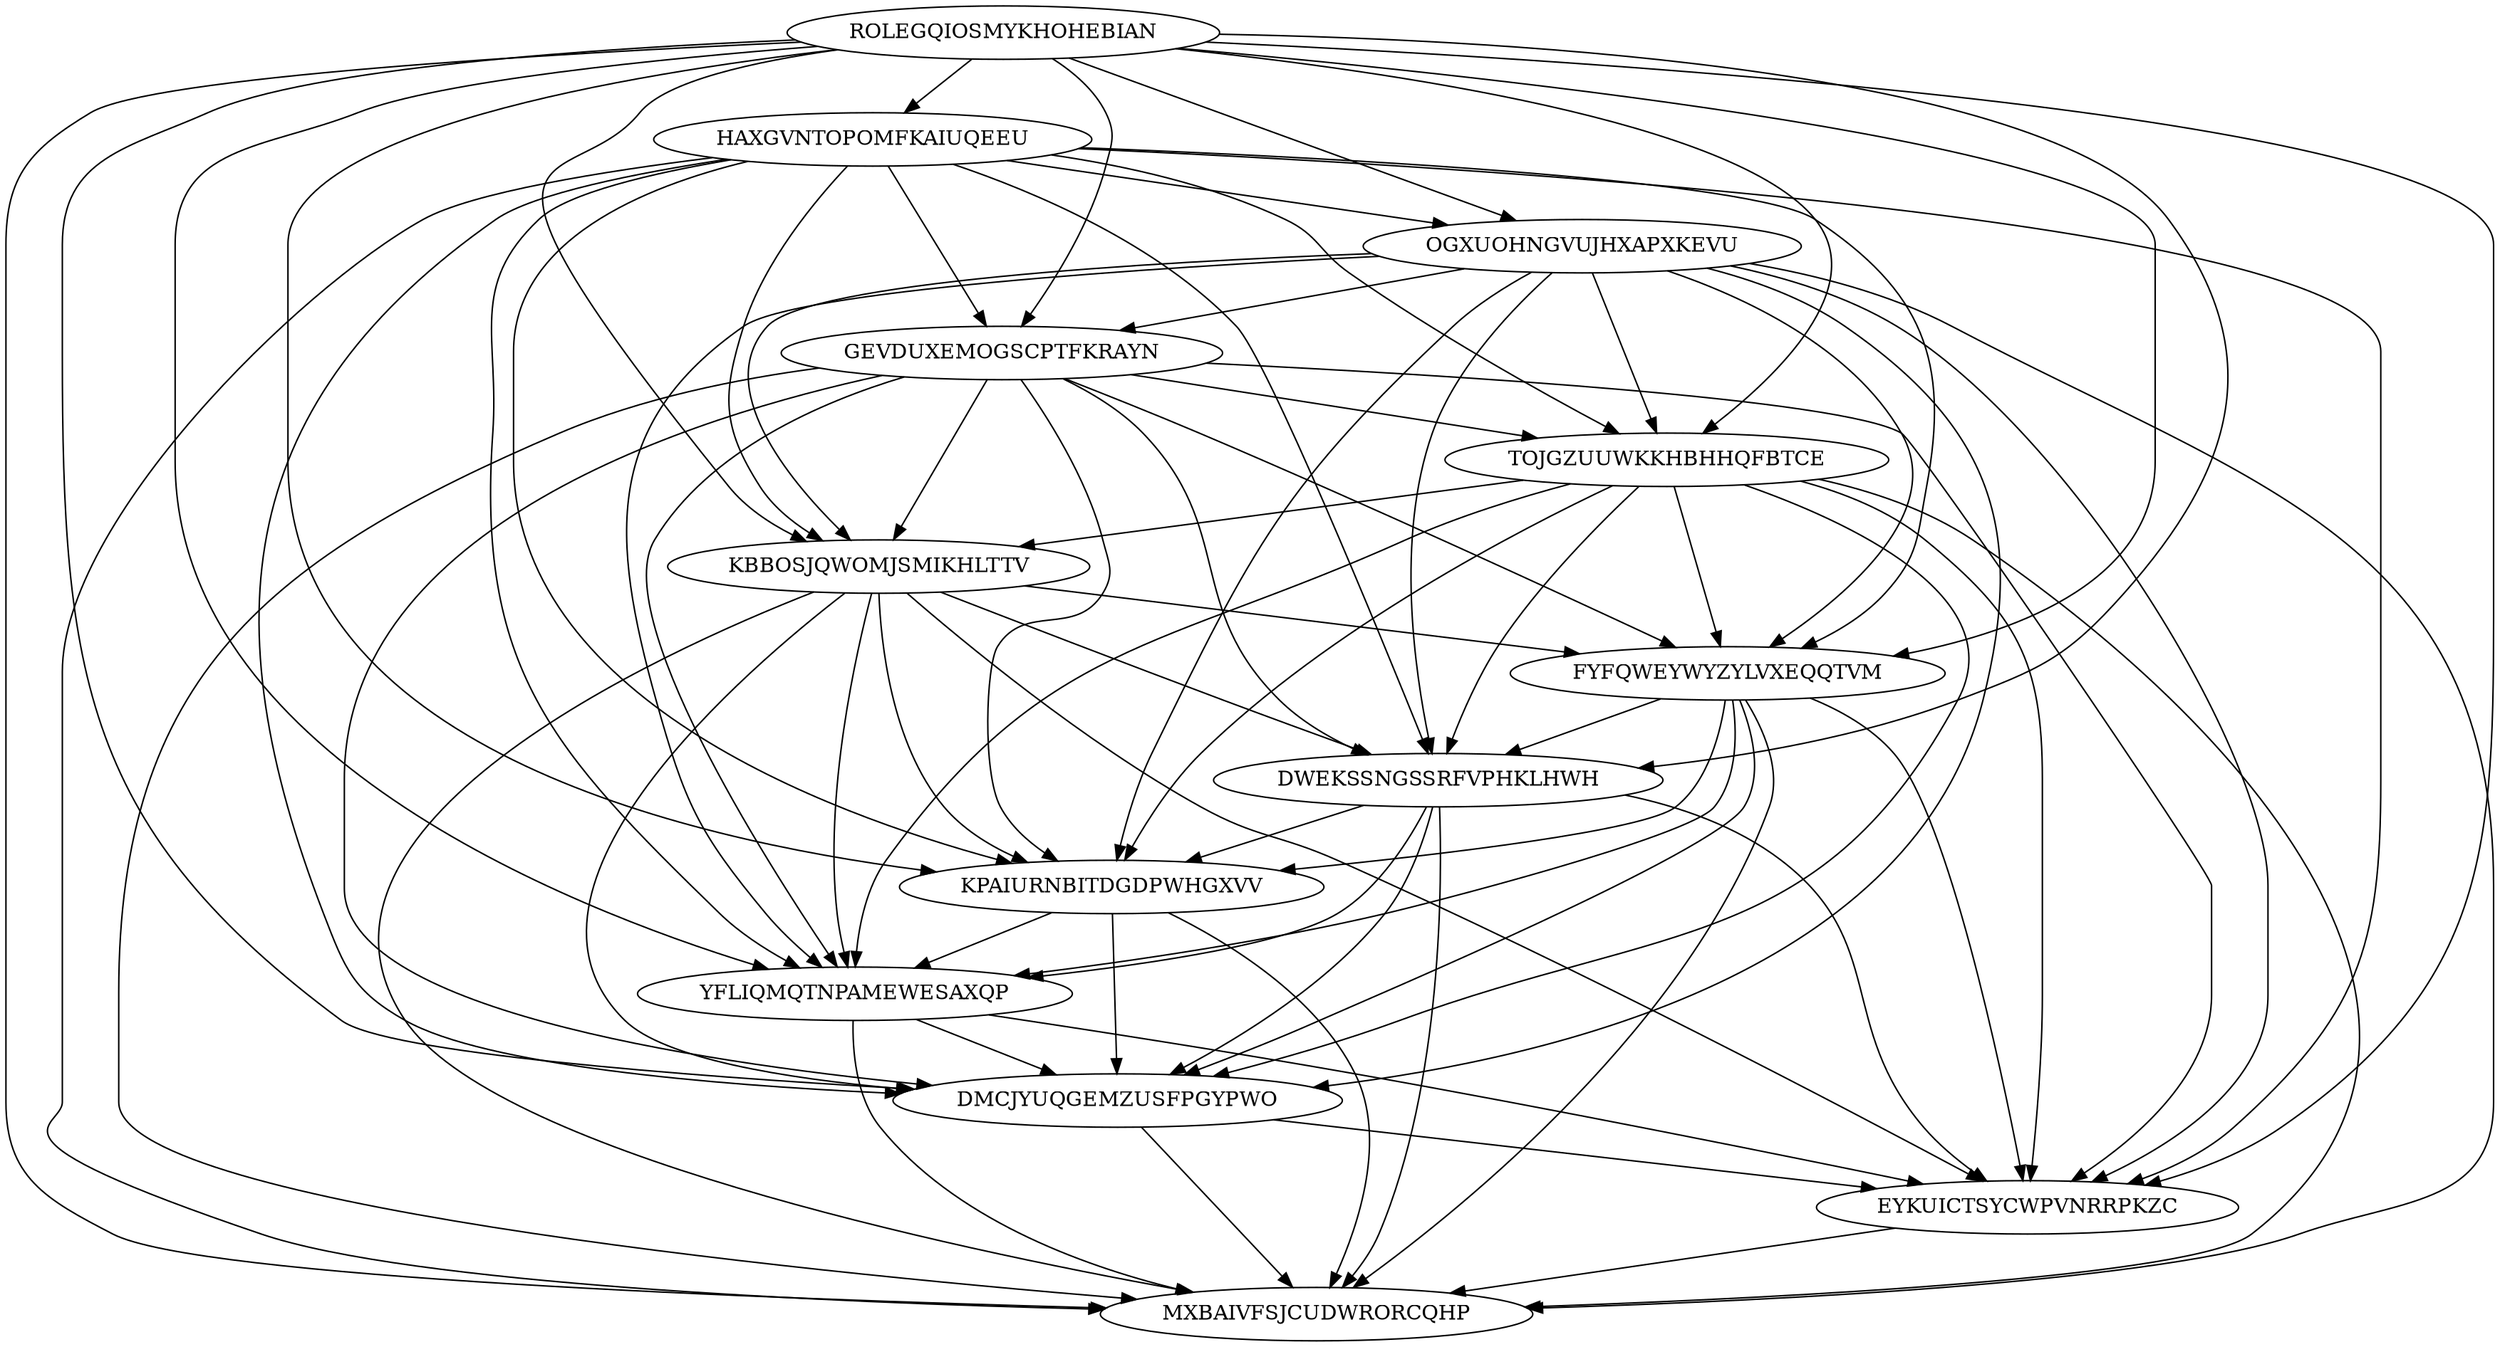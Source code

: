 digraph N13M77 {
	ROLEGQIOSMYKHOHEBIAN	[Weight=18];
	HAXGVNTOPOMFKAIUQEEU	[Weight=16];
	OGXUOHNGVUJHXAPXKEVU	[Weight=17];
	GEVDUXEMOGSCPTFKRAYN	[Weight=20];
	TOJGZUUWKKHBHHQFBTCE	[Weight=17];
	KBBOSJQWOMJSMIKHLTTV	[Weight=13];
	FYFQWEYWYZYLVXEQQTVM	[Weight=20];
	DWEKSSNGSSRFVPHKLHWH	[Weight=19];
	KPAIURNBITDGDPWHGXVV	[Weight=20];
	YFLIQMQTNPAMEWESAXQP	[Weight=20];
	DMCJYUQGEMZUSFPGYPWO	[Weight=17];
	EYKUICTSYCWPVNRRPKZC	[Weight=14];
	MXBAIVFSJCUDWRORCQHP	[Weight=19];
	DWEKSSNGSSRFVPHKLHWH -> EYKUICTSYCWPVNRRPKZC [Weight=15];
	ROLEGQIOSMYKHOHEBIAN -> DWEKSSNGSSRFVPHKLHWH [Weight=16];
	GEVDUXEMOGSCPTFKRAYN -> DMCJYUQGEMZUSFPGYPWO [Weight=11];
	FYFQWEYWYZYLVXEQQTVM -> DWEKSSNGSSRFVPHKLHWH [Weight=14];
	KPAIURNBITDGDPWHGXVV -> DMCJYUQGEMZUSFPGYPWO [Weight=17];
	HAXGVNTOPOMFKAIUQEEU -> TOJGZUUWKKHBHHQFBTCE [Weight=18];
	KPAIURNBITDGDPWHGXVV -> MXBAIVFSJCUDWRORCQHP [Weight=14];
	HAXGVNTOPOMFKAIUQEEU -> DWEKSSNGSSRFVPHKLHWH [Weight=16];
	TOJGZUUWKKHBHHQFBTCE -> MXBAIVFSJCUDWRORCQHP [Weight=17];
	HAXGVNTOPOMFKAIUQEEU -> MXBAIVFSJCUDWRORCQHP [Weight=19];
	FYFQWEYWYZYLVXEQQTVM -> KPAIURNBITDGDPWHGXVV [Weight=14];
	EYKUICTSYCWPVNRRPKZC -> MXBAIVFSJCUDWRORCQHP [Weight=18];
	ROLEGQIOSMYKHOHEBIAN -> KBBOSJQWOMJSMIKHLTTV [Weight=18];
	DWEKSSNGSSRFVPHKLHWH -> MXBAIVFSJCUDWRORCQHP [Weight=15];
	ROLEGQIOSMYKHOHEBIAN -> MXBAIVFSJCUDWRORCQHP [Weight=18];
	ROLEGQIOSMYKHOHEBIAN -> KPAIURNBITDGDPWHGXVV [Weight=11];
	OGXUOHNGVUJHXAPXKEVU -> DWEKSSNGSSRFVPHKLHWH [Weight=10];
	ROLEGQIOSMYKHOHEBIAN -> GEVDUXEMOGSCPTFKRAYN [Weight=14];
	TOJGZUUWKKHBHHQFBTCE -> EYKUICTSYCWPVNRRPKZC [Weight=18];
	GEVDUXEMOGSCPTFKRAYN -> TOJGZUUWKKHBHHQFBTCE [Weight=13];
	TOJGZUUWKKHBHHQFBTCE -> DWEKSSNGSSRFVPHKLHWH [Weight=20];
	KBBOSJQWOMJSMIKHLTTV -> MXBAIVFSJCUDWRORCQHP [Weight=13];
	OGXUOHNGVUJHXAPXKEVU -> MXBAIVFSJCUDWRORCQHP [Weight=20];
	FYFQWEYWYZYLVXEQQTVM -> YFLIQMQTNPAMEWESAXQP [Weight=12];
	DWEKSSNGSSRFVPHKLHWH -> KPAIURNBITDGDPWHGXVV [Weight=12];
	DWEKSSNGSSRFVPHKLHWH -> DMCJYUQGEMZUSFPGYPWO [Weight=18];
	HAXGVNTOPOMFKAIUQEEU -> FYFQWEYWYZYLVXEQQTVM [Weight=15];
	KBBOSJQWOMJSMIKHLTTV -> KPAIURNBITDGDPWHGXVV [Weight=12];
	TOJGZUUWKKHBHHQFBTCE -> KBBOSJQWOMJSMIKHLTTV [Weight=11];
	KBBOSJQWOMJSMIKHLTTV -> YFLIQMQTNPAMEWESAXQP [Weight=12];
	FYFQWEYWYZYLVXEQQTVM -> MXBAIVFSJCUDWRORCQHP [Weight=13];
	GEVDUXEMOGSCPTFKRAYN -> FYFQWEYWYZYLVXEQQTVM [Weight=11];
	HAXGVNTOPOMFKAIUQEEU -> OGXUOHNGVUJHXAPXKEVU [Weight=20];
	ROLEGQIOSMYKHOHEBIAN -> HAXGVNTOPOMFKAIUQEEU [Weight=11];
	GEVDUXEMOGSCPTFKRAYN -> KPAIURNBITDGDPWHGXVV [Weight=15];
	YFLIQMQTNPAMEWESAXQP -> EYKUICTSYCWPVNRRPKZC [Weight=13];
	KPAIURNBITDGDPWHGXVV -> YFLIQMQTNPAMEWESAXQP [Weight=10];
	FYFQWEYWYZYLVXEQQTVM -> EYKUICTSYCWPVNRRPKZC [Weight=11];
	HAXGVNTOPOMFKAIUQEEU -> GEVDUXEMOGSCPTFKRAYN [Weight=20];
	DMCJYUQGEMZUSFPGYPWO -> EYKUICTSYCWPVNRRPKZC [Weight=18];
	HAXGVNTOPOMFKAIUQEEU -> YFLIQMQTNPAMEWESAXQP [Weight=10];
	GEVDUXEMOGSCPTFKRAYN -> DWEKSSNGSSRFVPHKLHWH [Weight=12];
	OGXUOHNGVUJHXAPXKEVU -> YFLIQMQTNPAMEWESAXQP [Weight=12];
	OGXUOHNGVUJHXAPXKEVU -> FYFQWEYWYZYLVXEQQTVM [Weight=14];
	ROLEGQIOSMYKHOHEBIAN -> OGXUOHNGVUJHXAPXKEVU [Weight=15];
	OGXUOHNGVUJHXAPXKEVU -> KBBOSJQWOMJSMIKHLTTV [Weight=19];
	GEVDUXEMOGSCPTFKRAYN -> YFLIQMQTNPAMEWESAXQP [Weight=19];
	TOJGZUUWKKHBHHQFBTCE -> FYFQWEYWYZYLVXEQQTVM [Weight=11];
	TOJGZUUWKKHBHHQFBTCE -> DMCJYUQGEMZUSFPGYPWO [Weight=15];
	YFLIQMQTNPAMEWESAXQP -> DMCJYUQGEMZUSFPGYPWO [Weight=12];
	KBBOSJQWOMJSMIKHLTTV -> FYFQWEYWYZYLVXEQQTVM [Weight=15];
	HAXGVNTOPOMFKAIUQEEU -> DMCJYUQGEMZUSFPGYPWO [Weight=13];
	DWEKSSNGSSRFVPHKLHWH -> YFLIQMQTNPAMEWESAXQP [Weight=17];
	OGXUOHNGVUJHXAPXKEVU -> DMCJYUQGEMZUSFPGYPWO [Weight=10];
	GEVDUXEMOGSCPTFKRAYN -> EYKUICTSYCWPVNRRPKZC [Weight=18];
	HAXGVNTOPOMFKAIUQEEU -> EYKUICTSYCWPVNRRPKZC [Weight=16];
	TOJGZUUWKKHBHHQFBTCE -> KPAIURNBITDGDPWHGXVV [Weight=15];
	KBBOSJQWOMJSMIKHLTTV -> EYKUICTSYCWPVNRRPKZC [Weight=10];
	TOJGZUUWKKHBHHQFBTCE -> YFLIQMQTNPAMEWESAXQP [Weight=15];
	OGXUOHNGVUJHXAPXKEVU -> GEVDUXEMOGSCPTFKRAYN [Weight=13];
	OGXUOHNGVUJHXAPXKEVU -> EYKUICTSYCWPVNRRPKZC [Weight=16];
	HAXGVNTOPOMFKAIUQEEU -> KBBOSJQWOMJSMIKHLTTV [Weight=10];
	DMCJYUQGEMZUSFPGYPWO -> MXBAIVFSJCUDWRORCQHP [Weight=16];
	YFLIQMQTNPAMEWESAXQP -> MXBAIVFSJCUDWRORCQHP [Weight=17];
	ROLEGQIOSMYKHOHEBIAN -> DMCJYUQGEMZUSFPGYPWO [Weight=15];
	GEVDUXEMOGSCPTFKRAYN -> KBBOSJQWOMJSMIKHLTTV [Weight=14];
	ROLEGQIOSMYKHOHEBIAN -> TOJGZUUWKKHBHHQFBTCE [Weight=18];
	ROLEGQIOSMYKHOHEBIAN -> FYFQWEYWYZYLVXEQQTVM [Weight=15];
	ROLEGQIOSMYKHOHEBIAN -> YFLIQMQTNPAMEWESAXQP [Weight=20];
	KBBOSJQWOMJSMIKHLTTV -> DWEKSSNGSSRFVPHKLHWH [Weight=14];
	OGXUOHNGVUJHXAPXKEVU -> KPAIURNBITDGDPWHGXVV [Weight=20];
	HAXGVNTOPOMFKAIUQEEU -> KPAIURNBITDGDPWHGXVV [Weight=12];
	ROLEGQIOSMYKHOHEBIAN -> EYKUICTSYCWPVNRRPKZC [Weight=15];
	OGXUOHNGVUJHXAPXKEVU -> TOJGZUUWKKHBHHQFBTCE [Weight=15];
	FYFQWEYWYZYLVXEQQTVM -> DMCJYUQGEMZUSFPGYPWO [Weight=14];
	GEVDUXEMOGSCPTFKRAYN -> MXBAIVFSJCUDWRORCQHP [Weight=20];
	KBBOSJQWOMJSMIKHLTTV -> DMCJYUQGEMZUSFPGYPWO [Weight=20];
}
